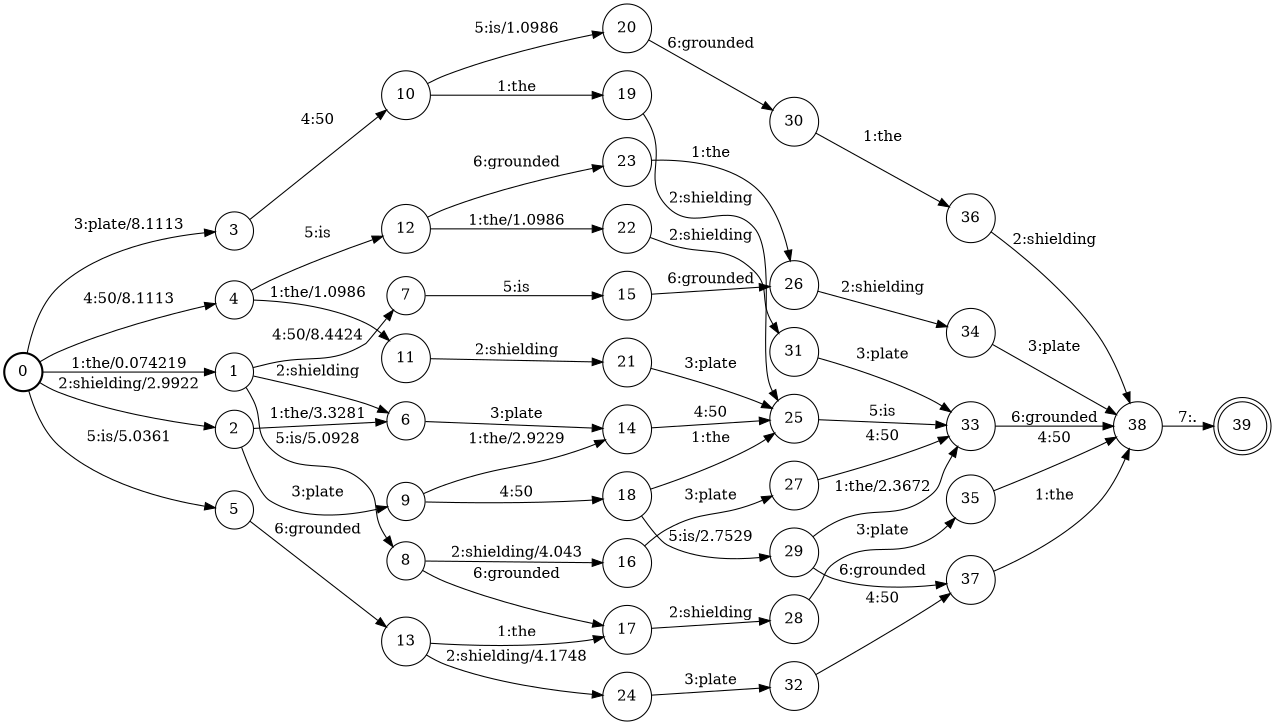 digraph FST {
rankdir = LR;
size = "8.5,11";
label = "";
center = 1;
orientation = Portrait;
ranksep = "0.4";
nodesep = "0.25";
0 [label = "0", shape = circle, style = bold, fontsize = 14]
	0 -> 1 [label = "1:the/0.074219", fontsize = 14];
	0 -> 2 [label = "2:shielding/2.9922", fontsize = 14];
	0 -> 3 [label = "3:plate/8.1113", fontsize = 14];
	0 -> 4 [label = "4:50/8.1113", fontsize = 14];
	0 -> 5 [label = "5:is/5.0361", fontsize = 14];
1 [label = "1", shape = circle, style = solid, fontsize = 14]
	1 -> 6 [label = "2:shielding", fontsize = 14];
	1 -> 7 [label = "4:50/8.4424", fontsize = 14];
	1 -> 8 [label = "5:is/5.0928", fontsize = 14];
2 [label = "2", shape = circle, style = solid, fontsize = 14]
	2 -> 6 [label = "1:the/3.3281", fontsize = 14];
	2 -> 9 [label = "3:plate", fontsize = 14];
3 [label = "3", shape = circle, style = solid, fontsize = 14]
	3 -> 10 [label = "4:50", fontsize = 14];
4 [label = "4", shape = circle, style = solid, fontsize = 14]
	4 -> 11 [label = "1:the/1.0986", fontsize = 14];
	4 -> 12 [label = "5:is", fontsize = 14];
5 [label = "5", shape = circle, style = solid, fontsize = 14]
	5 -> 13 [label = "6:grounded", fontsize = 14];
6 [label = "6", shape = circle, style = solid, fontsize = 14]
	6 -> 14 [label = "3:plate", fontsize = 14];
7 [label = "7", shape = circle, style = solid, fontsize = 14]
	7 -> 15 [label = "5:is", fontsize = 14];
8 [label = "8", shape = circle, style = solid, fontsize = 14]
	8 -> 16 [label = "2:shielding/4.043", fontsize = 14];
	8 -> 17 [label = "6:grounded", fontsize = 14];
9 [label = "9", shape = circle, style = solid, fontsize = 14]
	9 -> 14 [label = "1:the/2.9229", fontsize = 14];
	9 -> 18 [label = "4:50", fontsize = 14];
10 [label = "10", shape = circle, style = solid, fontsize = 14]
	10 -> 19 [label = "1:the", fontsize = 14];
	10 -> 20 [label = "5:is/1.0986", fontsize = 14];
11 [label = "11", shape = circle, style = solid, fontsize = 14]
	11 -> 21 [label = "2:shielding", fontsize = 14];
12 [label = "12", shape = circle, style = solid, fontsize = 14]
	12 -> 22 [label = "1:the/1.0986", fontsize = 14];
	12 -> 23 [label = "6:grounded", fontsize = 14];
13 [label = "13", shape = circle, style = solid, fontsize = 14]
	13 -> 17 [label = "1:the", fontsize = 14];
	13 -> 24 [label = "2:shielding/4.1748", fontsize = 14];
14 [label = "14", shape = circle, style = solid, fontsize = 14]
	14 -> 25 [label = "4:50", fontsize = 14];
15 [label = "15", shape = circle, style = solid, fontsize = 14]
	15 -> 26 [label = "6:grounded", fontsize = 14];
16 [label = "16", shape = circle, style = solid, fontsize = 14]
	16 -> 27 [label = "3:plate", fontsize = 14];
17 [label = "17", shape = circle, style = solid, fontsize = 14]
	17 -> 28 [label = "2:shielding", fontsize = 14];
18 [label = "18", shape = circle, style = solid, fontsize = 14]
	18 -> 25 [label = "1:the", fontsize = 14];
	18 -> 29 [label = "5:is/2.7529", fontsize = 14];
19 [label = "19", shape = circle, style = solid, fontsize = 14]
	19 -> 25 [label = "2:shielding", fontsize = 14];
20 [label = "20", shape = circle, style = solid, fontsize = 14]
	20 -> 30 [label = "6:grounded", fontsize = 14];
21 [label = "21", shape = circle, style = solid, fontsize = 14]
	21 -> 25 [label = "3:plate", fontsize = 14];
22 [label = "22", shape = circle, style = solid, fontsize = 14]
	22 -> 31 [label = "2:shielding", fontsize = 14];
23 [label = "23", shape = circle, style = solid, fontsize = 14]
	23 -> 26 [label = "1:the", fontsize = 14];
24 [label = "24", shape = circle, style = solid, fontsize = 14]
	24 -> 32 [label = "3:plate", fontsize = 14];
25 [label = "25", shape = circle, style = solid, fontsize = 14]
	25 -> 33 [label = "5:is", fontsize = 14];
26 [label = "26", shape = circle, style = solid, fontsize = 14]
	26 -> 34 [label = "2:shielding", fontsize = 14];
27 [label = "27", shape = circle, style = solid, fontsize = 14]
	27 -> 33 [label = "4:50", fontsize = 14];
28 [label = "28", shape = circle, style = solid, fontsize = 14]
	28 -> 35 [label = "3:plate", fontsize = 14];
29 [label = "29", shape = circle, style = solid, fontsize = 14]
	29 -> 33 [label = "1:the/2.3672", fontsize = 14];
	29 -> 37 [label = "6:grounded", fontsize = 14];
30 [label = "30", shape = circle, style = solid, fontsize = 14]
	30 -> 36 [label = "1:the", fontsize = 14];
31 [label = "31", shape = circle, style = solid, fontsize = 14]
	31 -> 33 [label = "3:plate", fontsize = 14];
32 [label = "32", shape = circle, style = solid, fontsize = 14]
	32 -> 37 [label = "4:50", fontsize = 14];
33 [label = "33", shape = circle, style = solid, fontsize = 14]
	33 -> 38 [label = "6:grounded", fontsize = 14];
34 [label = "34", shape = circle, style = solid, fontsize = 14]
	34 -> 38 [label = "3:plate", fontsize = 14];
35 [label = "35", shape = circle, style = solid, fontsize = 14]
	35 -> 38 [label = "4:50", fontsize = 14];
36 [label = "36", shape = circle, style = solid, fontsize = 14]
	36 -> 38 [label = "2:shielding", fontsize = 14];
37 [label = "37", shape = circle, style = solid, fontsize = 14]
	37 -> 38 [label = "1:the", fontsize = 14];
38 [label = "38", shape = circle, style = solid, fontsize = 14]
	38 -> 39 [label = "7:.", fontsize = 14];
39 [label = "39", shape = doublecircle, style = solid, fontsize = 14]
}
